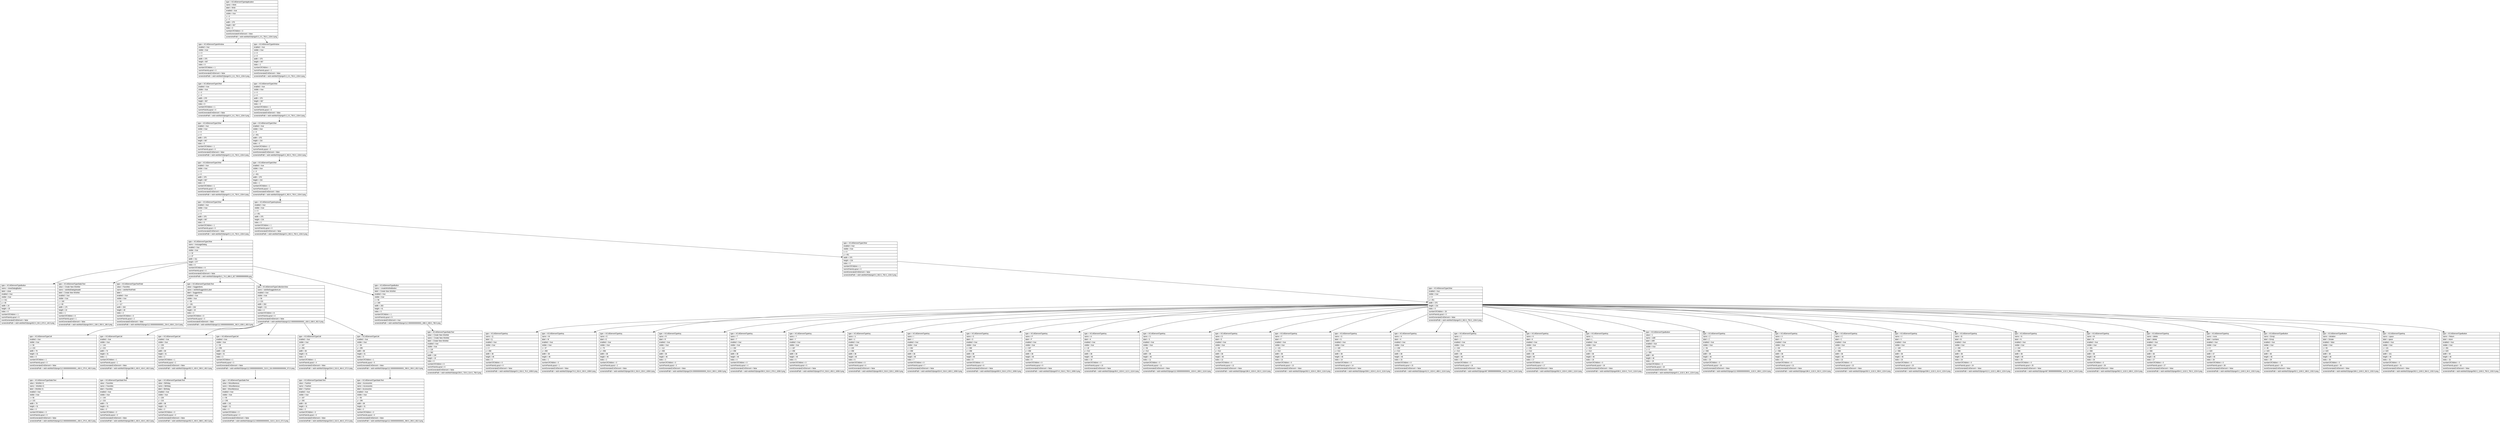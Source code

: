 digraph Layout {

	node [shape=record fontname=Arial];

	0	[label="{type = XCUIElementTypeApplication\l|name = Wish\l|label = Wish\l|enabled = true\l|visible = true\l|x = 0\l|y = 0\l|width = 375\l|height = 667\l|index = 0\l|numberOfChildren = 3\l|eventGeneratedOnElement = false \l|screenshotPath = wish-wishlist/S3/pngs/0.0_0.0_750.0_1334.0.png\l}"]
	1	[label="{type = XCUIElementTypeWindow\l|enabled = true\l|visible = true\l|x = 0\l|y = 0\l|width = 375\l|height = 667\l|index = 0\l|numberOfChildren = 1\l|numInParentLayout = 0\l|eventGeneratedOnElement = false \l|screenshotPath = wish-wishlist/S3/pngs/0.0_0.0_750.0_1334.0.png\l}"]
	2	[label="{type = XCUIElementTypeWindow\l|enabled = true\l|visible = true\l|x = 0\l|y = 0\l|width = 375\l|height = 667\l|index = 2\l|numberOfChildren = 1\l|numInParentLayout = 2\l|eventGeneratedOnElement = false \l|screenshotPath = wish-wishlist/S3/pngs/0.0_0.0_750.0_1334.0.png\l}"]
	3	[label="{type = XCUIElementTypeOther\l|enabled = true\l|visible = true\l|x = 0\l|y = 0\l|width = 375\l|height = 667\l|index = 0\l|numberOfChildren = 1\l|numInParentLayout = 0\l|eventGeneratedOnElement = false \l|screenshotPath = wish-wishlist/S3/pngs/0.0_0.0_750.0_1334.0.png\l}"]
	4	[label="{type = XCUIElementTypeOther\l|enabled = true\l|visible = true\l|x = 0\l|y = 0\l|width = 375\l|height = 667\l|index = 0\l|numberOfChildren = 1\l|numInParentLayout = 0\l|eventGeneratedOnElement = false \l|screenshotPath = wish-wishlist/S3/pngs/0.0_0.0_750.0_1334.0.png\l}"]
	5	[label="{type = XCUIElementTypeOther\l|enabled = true\l|visible = true\l|x = 0\l|y = 0\l|width = 375\l|height = 667\l|index = 0\l|numberOfChildren = 1\l|numInParentLayout = 0\l|eventGeneratedOnElement = false \l|screenshotPath = wish-wishlist/S3/pngs/0.0_0.0_750.0_1334.0.png\l}"]
	6	[label="{type = XCUIElementTypeOther\l|enabled = true\l|visible = true\l|x = 0\l|y = 451\l|width = 375\l|height = 216\l|index = 0\l|numberOfChildren = 2\l|numInParentLayout = 0\l|eventGeneratedOnElement = false \l|screenshotPath = wish-wishlist/S3/pngs/0.0_902.0_750.0_1334.0.png\l}"]
	7	[label="{type = XCUIElementTypeOther\l|enabled = true\l|visible = true\l|x = 0\l|y = 0\l|width = 375\l|height = 667\l|index = 0\l|numberOfChildren = 1\l|numInParentLayout = 0\l|eventGeneratedOnElement = false \l|screenshotPath = wish-wishlist/S3/pngs/0.0_0.0_750.0_1334.0.png\l}"]
	8	[label="{type = XCUIElementTypeOther\l|enabled = true\l|visible = true\l|x = 0\l|y = 451\l|width = 375\l|height = 216\l|index = 1\l|numberOfChildren = 1\l|numInParentLayout = 1\l|eventGeneratedOnElement = false \l|screenshotPath = wish-wishlist/S3/pngs/0.0_902.0_750.0_1334.0.png\l}"]
	9	[label="{type = XCUIElementTypeOther\l|enabled = true\l|visible = true\l|x = 0\l|y = 0\l|width = 375\l|height = 667\l|index = 0\l|numberOfChildren = 1\l|numInParentLayout = 0\l|eventGeneratedOnElement = false \l|screenshotPath = wish-wishlist/S3/pngs/0.0_0.0_750.0_1334.0.png\l}"]
	10	[label="{type = XCUIElementTypeKeyboard\l|enabled = true\l|visible = true\l|x = 0\l|y = 451\l|width = 375\l|height = 216\l|index = 0\l|numberOfChildren = 1\l|numInParentLayout = 0\l|eventGeneratedOnElement = false \l|screenshotPath = wish-wishlist/S3/pngs/0.0_902.0_750.0_1334.0.png\l}"]
	11	[label="{type = XCUIElementTypeOther\l|name = messageDialog\l|enabled = true\l|visible = true\l|x = 32\l|y = 37\l|width = 311\l|height = 377\l|index = 0\l|numberOfChildren = 6\l|numInParentLayout = 0\l|eventGeneratedOnElement = false \l|screenshotPath = wish-wishlist/S3/pngs/64.0_74.0_686.0_827.9999999999999.png\l}"]
	12	[label="{type = XCUIElementTypeOther\l|enabled = true\l|visible = true\l|x = 0\l|y = 451\l|width = 375\l|height = 216\l|index = 0\l|numberOfChildren = 1\l|numInParentLayout = 0\l|eventGeneratedOnElement = false \l|screenshotPath = wish-wishlist/S3/pngs/0.0_902.0_750.0_1334.0.png\l}"]
	13	[label="{type = XCUIElementTypeButton\l|name = closeDialogButton\l|label = close\l|enabled = true\l|visible = true\l|x = 311\l|y = 45\l|width = 24\l|height = 25\l|index = 0\l|numberOfChildren = 1\l|numInParentLayout = 0\l|eventGeneratedOnElement = false \l|screenshotPath = wish-wishlist/S3/pngs/622.0_90.0_670.0_140.0.png\l}"]
	14	[label="{type = XCUIElementTypeStaticText\l|value = Create New Wishlist\l|name = wishlistDialogHeader\l|label = Create New Wishlist\l|enabled = true\l|visible = true\l|x = 100\l|y = 69\l|width = 175\l|height = 24\l|index = 1\l|numberOfChildren = 0\l|numInParentLayout = 1\l|eventGeneratedOnElement = false \l|screenshotPath = wish-wishlist/S3/pngs/200.0_138.0_550.0_186.0.png\l}"]
	15	[label="{type = XCUIElementTypeTextField\l|value = Favorites\l|name = wishlistTextField\l|label = \l|enabled = true\l|visible = true\l|x = 56\l|y = 117\l|width = 263\l|height = 40\l|index = 2\l|numberOfChildren = 0\l|numInParentLayout = 2\l|eventGeneratedOnElement = false \l|screenshotPath = wish-wishlist/S3/pngs/112.00000000000001_234.0_638.0_314.0.png\l}"]
	16	[label="{type = XCUIElementTypeStaticText\l|value = Suggestions:\l|name = wishlistSuggestionLabel\l|label = Suggestions:\l|enabled = true\l|visible = true\l|x = 56\l|y = 181\l|width = 263\l|height = 19\l|index = 3\l|numberOfChildren = 0\l|numInParentLayout = 3\l|eventGeneratedOnElement = false \l|screenshotPath = wish-wishlist/S3/pngs/112.00000000000001_362.0_638.0_400.0.png\l}"]
	17	[label="{type = XCUIElementTypeCollectionView\l|name = wishlistSuggestionList\l|enabled = true\l|visible = true\l|x = 56\l|y = 215\l|width = 263\l|height = 111\l|index = 4\l|numberOfChildren = 8\l|numInParentLayout = 4\l|eventGeneratedOnElement = false \l|screenshotPath = wish-wishlist/S3/pngs/112.00000000000001_430.0_638.0_652.0.png\l}"]
	18	[label="{type = XCUIElementTypeButton\l|name = createWishlistButton\l|label = Create New Wishlist\l|enabled = true\l|visible = true\l|x = 56\l|y = 349\l|width = 263\l|height = 41\l|index = 5\l|numberOfChildren = 1\l|numInParentLayout = 5\l|eventGeneratedOnElement = true \l|screenshotPath = wish-wishlist/S3/pngs/112.00000000000001_698.0_638.0_780.0.png\l}"]
	19	[label="{type = XCUIElementTypeOther\l|enabled = true\l|visible = true\l|x = 0\l|y = 451\l|width = 375\l|height = 216\l|index = 0\l|numberOfChildren = 33\l|numInParentLayout = 0\l|eventGeneratedOnElement = false \l|screenshotPath = wish-wishlist/S3/pngs/0.0_902.0_750.0_1334.0.png\l}"]
	20	[label="{type = XCUIElementTypeCell\l|enabled = true\l|visible = true\l|x = 56\l|y = 215\l|width = 79\l|height = 31\l|index = 0\l|numberOfChildren = 1\l|numInParentLayout = 0\l|eventGeneratedOnElement = false \l|screenshotPath = wish-wishlist/S3/pngs/112.00000000000001_430.0_270.0_492.0.png\l}"]
	21	[label="{type = XCUIElementTypeCell\l|enabled = true\l|visible = true\l|x = 144\l|y = 215\l|width = 73\l|height = 31\l|index = 1\l|numberOfChildren = 1\l|numInParentLayout = 1\l|eventGeneratedOnElement = false \l|screenshotPath = wish-wishlist/S3/pngs/288.0_430.0_434.0_492.0.png\l}"]
	22	[label="{type = XCUIElementTypeCell\l|enabled = true\l|visible = true\l|x = 226\l|y = 215\l|width = 69\l|height = 31\l|index = 2\l|numberOfChildren = 1\l|numInParentLayout = 2\l|eventGeneratedOnElement = false \l|screenshotPath = wish-wishlist/S3/pngs/452.0_430.0_590.0_492.0.png\l}"]
	23	[label="{type = XCUIElementTypeCell\l|enabled = true\l|visible = true\l|x = 56\l|y = 255\l|width = 102\l|height = 31\l|index = 3\l|numberOfChildren = 1\l|numInParentLayout = 3\l|eventGeneratedOnElement = false \l|screenshotPath = wish-wishlist/S3/pngs/112.00000000000001_510.0_316.00000000000006_572.0.png\l}"]
	24	[label="{type = XCUIElementTypeCell\l|enabled = true\l|visible = true\l|x = 167\l|y = 255\l|width = 65\l|height = 31\l|index = 4\l|numberOfChildren = 1\l|numInParentLayout = 4\l|eventGeneratedOnElement = false \l|screenshotPath = wish-wishlist/S3/pngs/334.0_510.0_464.0_572.0.png\l}"]
	25	[label="{type = XCUIElementTypeCell\l|enabled = true\l|visible = true\l|x = 56\l|y = 295\l|width = 89\l|height = 31\l|index = 5\l|numberOfChildren = 1\l|numInParentLayout = 5\l|eventGeneratedOnElement = false \l|screenshotPath = wish-wishlist/S3/pngs/112.00000000000001_590.0_290.0_652.0.png\l}"]
	26	[label="{type = XCUIElementTypeStaticText\l|value = Create New Wishlist\l|name = Create New Wishlist\l|label = Create New Wishlist\l|enabled = true\l|visible = true\l|x = 118\l|y = 360\l|width = 139\l|height = 19\l|index = 0\l|numberOfChildren = 0\l|numInParentLayout = 0\l|eventGeneratedOnElement = false \l|screenshotPath = wish-wishlist/S3/pngs/236.0_720.0_514.0_758.0.png\l}"]
	27	[label="{type = XCUIElementTypeKey\l|name = Q\l|label = Q\l|enabled = true\l|visible = true\l|x = 0\l|y = 458\l|width = 38\l|height = 46\l|index = 0\l|numberOfChildren = 0\l|numInParentLayout = 0\l|eventGeneratedOnElement = false \l|screenshotPath = wish-wishlist/S3/pngs/0.0_916.0_76.0_1008.0.png\l}"]
	28	[label="{type = XCUIElementTypeKey\l|name = W\l|label = W\l|enabled = true\l|visible = true\l|x = 37\l|y = 458\l|width = 38\l|height = 46\l|index = 1\l|numberOfChildren = 0\l|numInParentLayout = 1\l|eventGeneratedOnElement = false \l|screenshotPath = wish-wishlist/S3/pngs/74.0_916.0_150.0_1008.0.png\l}"]
	29	[label="{type = XCUIElementTypeKey\l|name = E\l|label = E\l|enabled = true\l|visible = true\l|x = 75\l|y = 458\l|width = 38\l|height = 46\l|index = 2\l|numberOfChildren = 0\l|numInParentLayout = 2\l|eventGeneratedOnElement = false \l|screenshotPath = wish-wishlist/S3/pngs/150.0_916.0_226.0_1008.0.png\l}"]
	30	[label="{type = XCUIElementTypeKey\l|name = R\l|label = R\l|enabled = true\l|visible = true\l|x = 112\l|y = 458\l|width = 38\l|height = 46\l|index = 3\l|numberOfChildren = 0\l|numInParentLayout = 3\l|eventGeneratedOnElement = false \l|screenshotPath = wish-wishlist/S3/pngs/224.00000000000003_916.0_300.0_1008.0.png\l}"]
	31	[label="{type = XCUIElementTypeKey\l|name = T\l|label = T\l|enabled = true\l|visible = true\l|x = 150\l|y = 458\l|width = 38\l|height = 46\l|index = 4\l|numberOfChildren = 0\l|numInParentLayout = 4\l|eventGeneratedOnElement = false \l|screenshotPath = wish-wishlist/S3/pngs/300.0_916.0_376.0_1008.0.png\l}"]
	32	[label="{type = XCUIElementTypeKey\l|name = Y\l|label = Y\l|enabled = true\l|visible = true\l|x = 187\l|y = 458\l|width = 38\l|height = 46\l|index = 5\l|numberOfChildren = 0\l|numInParentLayout = 5\l|eventGeneratedOnElement = false \l|screenshotPath = wish-wishlist/S3/pngs/374.0_916.0_450.0_1008.0.png\l}"]
	33	[label="{type = XCUIElementTypeKey\l|name = U\l|label = U\l|enabled = true\l|visible = true\l|x = 225\l|y = 458\l|width = 38\l|height = 46\l|index = 6\l|numberOfChildren = 0\l|numInParentLayout = 6\l|eventGeneratedOnElement = false \l|screenshotPath = wish-wishlist/S3/pngs/450.0_916.0_526.0_1008.0.png\l}"]
	34	[label="{type = XCUIElementTypeKey\l|name = I\l|label = I\l|enabled = true\l|visible = true\l|x = 262\l|y = 458\l|width = 38\l|height = 46\l|index = 7\l|numberOfChildren = 0\l|numInParentLayout = 7\l|eventGeneratedOnElement = false \l|screenshotPath = wish-wishlist/S3/pngs/524.0_916.0_600.0_1008.0.png\l}"]
	35	[label="{type = XCUIElementTypeKey\l|name = O\l|label = O\l|enabled = true\l|visible = true\l|x = 300\l|y = 458\l|width = 38\l|height = 46\l|index = 8\l|numberOfChildren = 0\l|numInParentLayout = 8\l|eventGeneratedOnElement = false \l|screenshotPath = wish-wishlist/S3/pngs/600.0_916.0_676.0_1008.0.png\l}"]
	36	[label="{type = XCUIElementTypeKey\l|name = P\l|label = P\l|enabled = true\l|visible = true\l|x = 337\l|y = 458\l|width = 38\l|height = 46\l|index = 9\l|numberOfChildren = 0\l|numInParentLayout = 9\l|eventGeneratedOnElement = false \l|screenshotPath = wish-wishlist/S3/pngs/674.0_916.0_750.0_1008.0.png\l}"]
	37	[label="{type = XCUIElementTypeKey\l|name = A\l|label = A\l|enabled = true\l|visible = true\l|x = 18\l|y = 512\l|width = 38\l|height = 46\l|index = 10\l|numberOfChildren = 0\l|numInParentLayout = 10\l|eventGeneratedOnElement = false \l|screenshotPath = wish-wishlist/S3/pngs/36.0_1024.0_112.0_1116.0.png\l}"]
	38	[label="{type = XCUIElementTypeKey\l|name = S\l|label = S\l|enabled = true\l|visible = true\l|x = 56\l|y = 512\l|width = 38\l|height = 46\l|index = 11\l|numberOfChildren = 0\l|numInParentLayout = 11\l|eventGeneratedOnElement = false \l|screenshotPath = wish-wishlist/S3/pngs/112.00000000000001_1024.0_188.0_1116.0.png\l}"]
	39	[label="{type = XCUIElementTypeKey\l|name = D\l|label = D\l|enabled = true\l|visible = true\l|x = 93\l|y = 512\l|width = 38\l|height = 46\l|index = 12\l|numberOfChildren = 0\l|numInParentLayout = 12\l|eventGeneratedOnElement = false \l|screenshotPath = wish-wishlist/S3/pngs/186.0_1024.0_262.0_1116.0.png\l}"]
	40	[label="{type = XCUIElementTypeKey\l|name = F\l|label = F\l|enabled = true\l|visible = true\l|x = 131\l|y = 512\l|width = 38\l|height = 46\l|index = 13\l|numberOfChildren = 0\l|numInParentLayout = 13\l|eventGeneratedOnElement = false \l|screenshotPath = wish-wishlist/S3/pngs/262.0_1024.0_338.0_1116.0.png\l}"]
	41	[label="{type = XCUIElementTypeKey\l|name = G\l|label = G\l|enabled = true\l|visible = true\l|x = 169\l|y = 512\l|width = 38\l|height = 46\l|index = 14\l|numberOfChildren = 0\l|numInParentLayout = 14\l|eventGeneratedOnElement = false \l|screenshotPath = wish-wishlist/S3/pngs/338.0_1024.0_414.0_1116.0.png\l}"]
	42	[label="{type = XCUIElementTypeKey\l|name = H\l|label = H\l|enabled = true\l|visible = true\l|x = 206\l|y = 512\l|width = 38\l|height = 46\l|index = 15\l|numberOfChildren = 0\l|numInParentLayout = 15\l|eventGeneratedOnElement = false \l|screenshotPath = wish-wishlist/S3/pngs/412.0_1024.0_488.0_1116.0.png\l}"]
	43	[label="{type = XCUIElementTypeKey\l|name = J\l|label = J\l|enabled = true\l|visible = true\l|x = 244\l|y = 512\l|width = 38\l|height = 46\l|index = 16\l|numberOfChildren = 0\l|numInParentLayout = 16\l|eventGeneratedOnElement = false \l|screenshotPath = wish-wishlist/S3/pngs/487.99999999999994_1024.0_564.0_1116.0.png\l}"]
	44	[label="{type = XCUIElementTypeKey\l|name = K\l|label = K\l|enabled = true\l|visible = true\l|x = 281\l|y = 512\l|width = 38\l|height = 46\l|index = 17\l|numberOfChildren = 0\l|numInParentLayout = 17\l|eventGeneratedOnElement = false \l|screenshotPath = wish-wishlist/S3/pngs/562.0_1024.0_638.0_1116.0.png\l}"]
	45	[label="{type = XCUIElementTypeKey\l|name = L\l|label = L\l|enabled = true\l|visible = true\l|x = 319\l|y = 512\l|width = 38\l|height = 46\l|index = 18\l|numberOfChildren = 0\l|numInParentLayout = 18\l|eventGeneratedOnElement = false \l|screenshotPath = wish-wishlist/S3/pngs/638.0_1024.0_714.0_1116.0.png\l}"]
	46	[label="{type = XCUIElementTypeButton\l|value = 1\l|name = shift\l|label = shift\l|enabled = true\l|visible = true\l|x = 0\l|y = 566\l|width = 48\l|height = 46\l|index = 19\l|numberOfChildren = 0\l|numInParentLayout = 19\l|eventGeneratedOnElement = false \l|screenshotPath = wish-wishlist/S3/pngs/0.0_1132.0_96.0_1224.0.png\l}"]
	47	[label="{type = XCUIElementTypeKey\l|name = Z\l|label = Z\l|enabled = true\l|visible = true\l|x = 56\l|y = 566\l|width = 38\l|height = 46\l|index = 20\l|numberOfChildren = 0\l|numInParentLayout = 20\l|eventGeneratedOnElement = false \l|screenshotPath = wish-wishlist/S3/pngs/112.00000000000001_1132.0_188.0_1224.0.png\l}"]
	48	[label="{type = XCUIElementTypeKey\l|name = X\l|label = X\l|enabled = true\l|visible = true\l|x = 93\l|y = 566\l|width = 38\l|height = 46\l|index = 21\l|numberOfChildren = 0\l|numInParentLayout = 21\l|eventGeneratedOnElement = false \l|screenshotPath = wish-wishlist/S3/pngs/186.0_1132.0_262.0_1224.0.png\l}"]
	49	[label="{type = XCUIElementTypeKey\l|name = C\l|label = C\l|enabled = true\l|visible = true\l|x = 131\l|y = 566\l|width = 38\l|height = 46\l|index = 22\l|numberOfChildren = 0\l|numInParentLayout = 22\l|eventGeneratedOnElement = false \l|screenshotPath = wish-wishlist/S3/pngs/262.0_1132.0_338.0_1224.0.png\l}"]
	50	[label="{type = XCUIElementTypeKey\l|name = V\l|label = V\l|enabled = true\l|visible = true\l|x = 169\l|y = 566\l|width = 38\l|height = 46\l|index = 23\l|numberOfChildren = 0\l|numInParentLayout = 23\l|eventGeneratedOnElement = false \l|screenshotPath = wish-wishlist/S3/pngs/338.0_1132.0_414.0_1224.0.png\l}"]
	51	[label="{type = XCUIElementTypeKey\l|name = B\l|label = B\l|enabled = true\l|visible = true\l|x = 206\l|y = 566\l|width = 38\l|height = 46\l|index = 24\l|numberOfChildren = 0\l|numInParentLayout = 24\l|eventGeneratedOnElement = false \l|screenshotPath = wish-wishlist/S3/pngs/412.0_1132.0_488.0_1224.0.png\l}"]
	52	[label="{type = XCUIElementTypeKey\l|name = N\l|label = N\l|enabled = true\l|visible = true\l|x = 244\l|y = 566\l|width = 38\l|height = 46\l|index = 25\l|numberOfChildren = 0\l|numInParentLayout = 25\l|eventGeneratedOnElement = false \l|screenshotPath = wish-wishlist/S3/pngs/487.99999999999994_1132.0_564.0_1224.0.png\l}"]
	53	[label="{type = XCUIElementTypeKey\l|name = M\l|label = M\l|enabled = true\l|visible = true\l|x = 281\l|y = 566\l|width = 38\l|height = 46\l|index = 26\l|numberOfChildren = 0\l|numInParentLayout = 26\l|eventGeneratedOnElement = false \l|screenshotPath = wish-wishlist/S3/pngs/562.0_1132.0_638.0_1224.0.png\l}"]
	54	[label="{type = XCUIElementTypeKey\l|name = delete\l|label = delete\l|enabled = true\l|visible = true\l|x = 327\l|y = 566\l|width = 48\l|height = 46\l|index = 27\l|numberOfChildren = 0\l|numInParentLayout = 27\l|eventGeneratedOnElement = false \l|screenshotPath = wish-wishlist/S3/pngs/654.0_1132.0_750.0_1224.0.png\l}"]
	55	[label="{type = XCUIElementTypeKey\l|name = more\l|label = numbers\l|enabled = true\l|visible = true\l|x = 0\l|y = 620\l|width = 47\l|height = 46\l|index = 28\l|numberOfChildren = 0\l|numInParentLayout = 28\l|eventGeneratedOnElement = false \l|screenshotPath = wish-wishlist/S3/pngs/0.0_1240.0_94.0_1332.0.png\l}"]
	56	[label="{type = XCUIElementTypeButton\l|name = Emoji\l|label = Emoji\l|enabled = true\l|visible = true\l|x = 46\l|y = 620\l|width = 48\l|height = 46\l|index = 29\l|numberOfChildren = 0\l|numInParentLayout = 29\l|eventGeneratedOnElement = false \l|screenshotPath = wish-wishlist/S3/pngs/92.0_1240.0_188.0_1332.0.png\l}"]
	57	[label="{type = XCUIElementTypeButton\l|name = dictation\l|label = Dictate\l|enabled = false\l|visible = true\l|x = 93\l|y = 620\l|width = 38\l|height = 46\l|index = 30\l|numberOfChildren = 0\l|numInParentLayout = 30\l|eventGeneratedOnElement = false \l|screenshotPath = wish-wishlist/S3/pngs/186.0_1240.0_262.0_1332.0.png\l}"]
	58	[label="{type = XCUIElementTypeKey\l|name = space\l|label = space\l|enabled = true\l|visible = true\l|x = 131\l|y = 620\l|width = 151\l|height = 46\l|index = 31\l|numberOfChildren = 0\l|numInParentLayout = 31\l|eventGeneratedOnElement = false \l|screenshotPath = wish-wishlist/S3/pngs/262.0_1240.0_564.0_1332.0.png\l}"]
	59	[label="{type = XCUIElementTypeButton\l|name = Return\l|label = return\l|enabled = true\l|visible = true\l|x = 281\l|y = 620\l|width = 94\l|height = 46\l|index = 32\l|numberOfChildren = 0\l|numInParentLayout = 32\l|eventGeneratedOnElement = false \l|screenshotPath = wish-wishlist/S3/pngs/562.0_1240.0_750.0_1332.0.png\l}"]
	60	[label="{type = XCUIElementTypeStaticText\l|value = Wishlist #1\l|name = Wishlist #1\l|label = Wishlist #1\l|enabled = true\l|visible = true\l|x = 56\l|y = 215\l|width = 79\l|height = 31\l|index = 0\l|numberOfChildren = 0\l|numInParentLayout = 0\l|eventGeneratedOnElement = false \l|screenshotPath = wish-wishlist/S3/pngs/112.00000000000001_430.0_270.0_492.0.png\l}"]
	61	[label="{type = XCUIElementTypeStaticText\l|value = Favorites\l|name = Favorites\l|label = Favorites\l|enabled = true\l|visible = true\l|x = 144\l|y = 215\l|width = 73\l|height = 31\l|index = 0\l|numberOfChildren = 0\l|numInParentLayout = 0\l|eventGeneratedOnElement = false \l|screenshotPath = wish-wishlist/S3/pngs/288.0_430.0_434.0_492.0.png\l}"]
	62	[label="{type = XCUIElementTypeStaticText\l|value = Birthday\l|name = Birthday\l|label = Birthday\l|enabled = true\l|visible = true\l|x = 226\l|y = 215\l|width = 68\l|height = 31\l|index = 0\l|numberOfChildren = 0\l|numInParentLayout = 0\l|eventGeneratedOnElement = false \l|screenshotPath = wish-wishlist/S3/pngs/452.0_430.0_588.0_492.0.png\l}"]
	63	[label="{type = XCUIElementTypeStaticText\l|value = Miscellaneous\l|name = Miscellaneous\l|label = Miscellaneous\l|enabled = true\l|visible = true\l|x = 56\l|y = 255\l|width = 101\l|height = 31\l|index = 0\l|numberOfChildren = 0\l|numInParentLayout = 0\l|eventGeneratedOnElement = false \l|screenshotPath = wish-wishlist/S3/pngs/112.00000000000001_510.0_314.0_572.0.png\l}"]
	64	[label="{type = XCUIElementTypeStaticText\l|value = Fashion\l|name = Fashion\l|label = Fashion\l|enabled = true\l|visible = true\l|x = 167\l|y = 255\l|width = 65\l|height = 31\l|index = 0\l|numberOfChildren = 0\l|numInParentLayout = 0\l|eventGeneratedOnElement = false \l|screenshotPath = wish-wishlist/S3/pngs/334.0_510.0_464.0_572.0.png\l}"]
	65	[label="{type = XCUIElementTypeStaticText\l|value = Accessories\l|name = Accessories\l|label = Accessories\l|enabled = true\l|visible = true\l|x = 56\l|y = 295\l|width = 89\l|height = 31\l|index = 0\l|numberOfChildren = 0\l|numInParentLayout = 0\l|eventGeneratedOnElement = false \l|screenshotPath = wish-wishlist/S3/pngs/112.00000000000001_590.0_290.0_652.0.png\l}"]


	0 -> 1
	0 -> 2
	1 -> 3
	2 -> 4
	3 -> 5
	4 -> 6
	5 -> 7
	6 -> 8
	7 -> 9
	8 -> 10
	9 -> 11
	10 -> 12
	11 -> 13
	11 -> 14
	11 -> 15
	11 -> 16
	11 -> 17
	11 -> 18
	12 -> 19
	17 -> 20
	17 -> 21
	17 -> 22
	17 -> 23
	17 -> 24
	17 -> 25
	18 -> 26
	19 -> 27
	19 -> 28
	19 -> 29
	19 -> 30
	19 -> 31
	19 -> 32
	19 -> 33
	19 -> 34
	19 -> 35
	19 -> 36
	19 -> 37
	19 -> 38
	19 -> 39
	19 -> 40
	19 -> 41
	19 -> 42
	19 -> 43
	19 -> 44
	19 -> 45
	19 -> 46
	19 -> 47
	19 -> 48
	19 -> 49
	19 -> 50
	19 -> 51
	19 -> 52
	19 -> 53
	19 -> 54
	19 -> 55
	19 -> 56
	19 -> 57
	19 -> 58
	19 -> 59
	20 -> 60
	21 -> 61
	22 -> 62
	23 -> 63
	24 -> 64
	25 -> 65


}